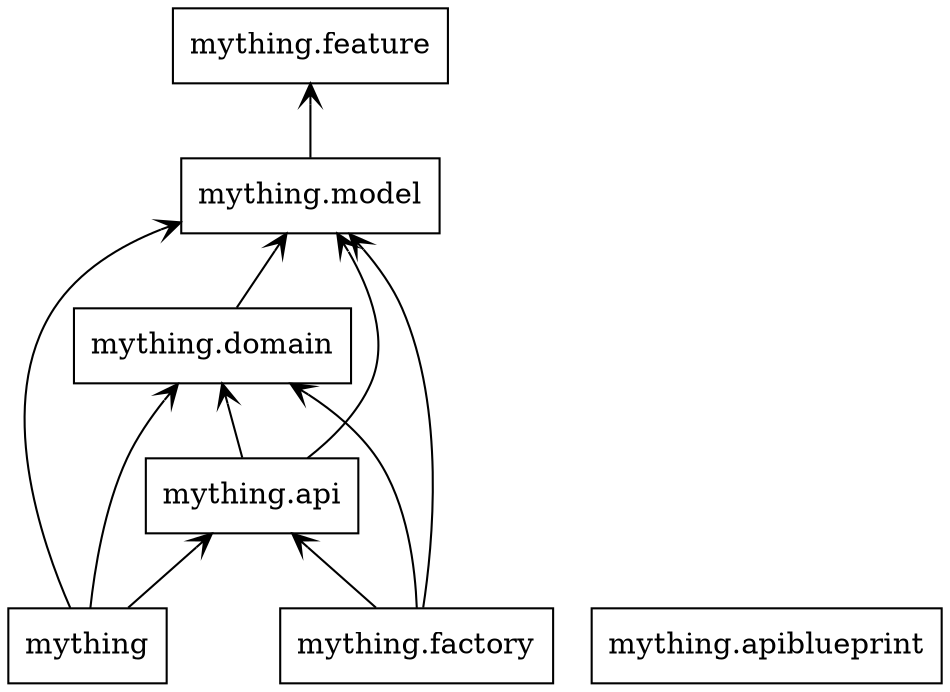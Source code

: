 digraph "packages" {
charset="utf-8"
rankdir=BT
"0" [label="mything", shape="box"];
"1" [label="mything.api", shape="box"];
"2" [label="mything.apiblueprint", shape="box"];
"3" [label="mything.domain", shape="box"];
"4" [label="mything.factory", shape="box"];
"5" [label="mything.feature", shape="box"];
"6" [label="mything.model", shape="box"];
"0" -> "1" [arrowhead="open", arrowtail="none"];
"0" -> "3" [arrowhead="open", arrowtail="none"];
"0" -> "6" [arrowhead="open", arrowtail="none"];
"1" -> "3" [arrowhead="open", arrowtail="none"];
"1" -> "6" [arrowhead="open", arrowtail="none"];
"3" -> "6" [arrowhead="open", arrowtail="none"];
"4" -> "1" [arrowhead="open", arrowtail="none"];
"4" -> "3" [arrowhead="open", arrowtail="none"];
"4" -> "6" [arrowhead="open", arrowtail="none"];
"6" -> "5" [arrowhead="open", arrowtail="none"];
}
